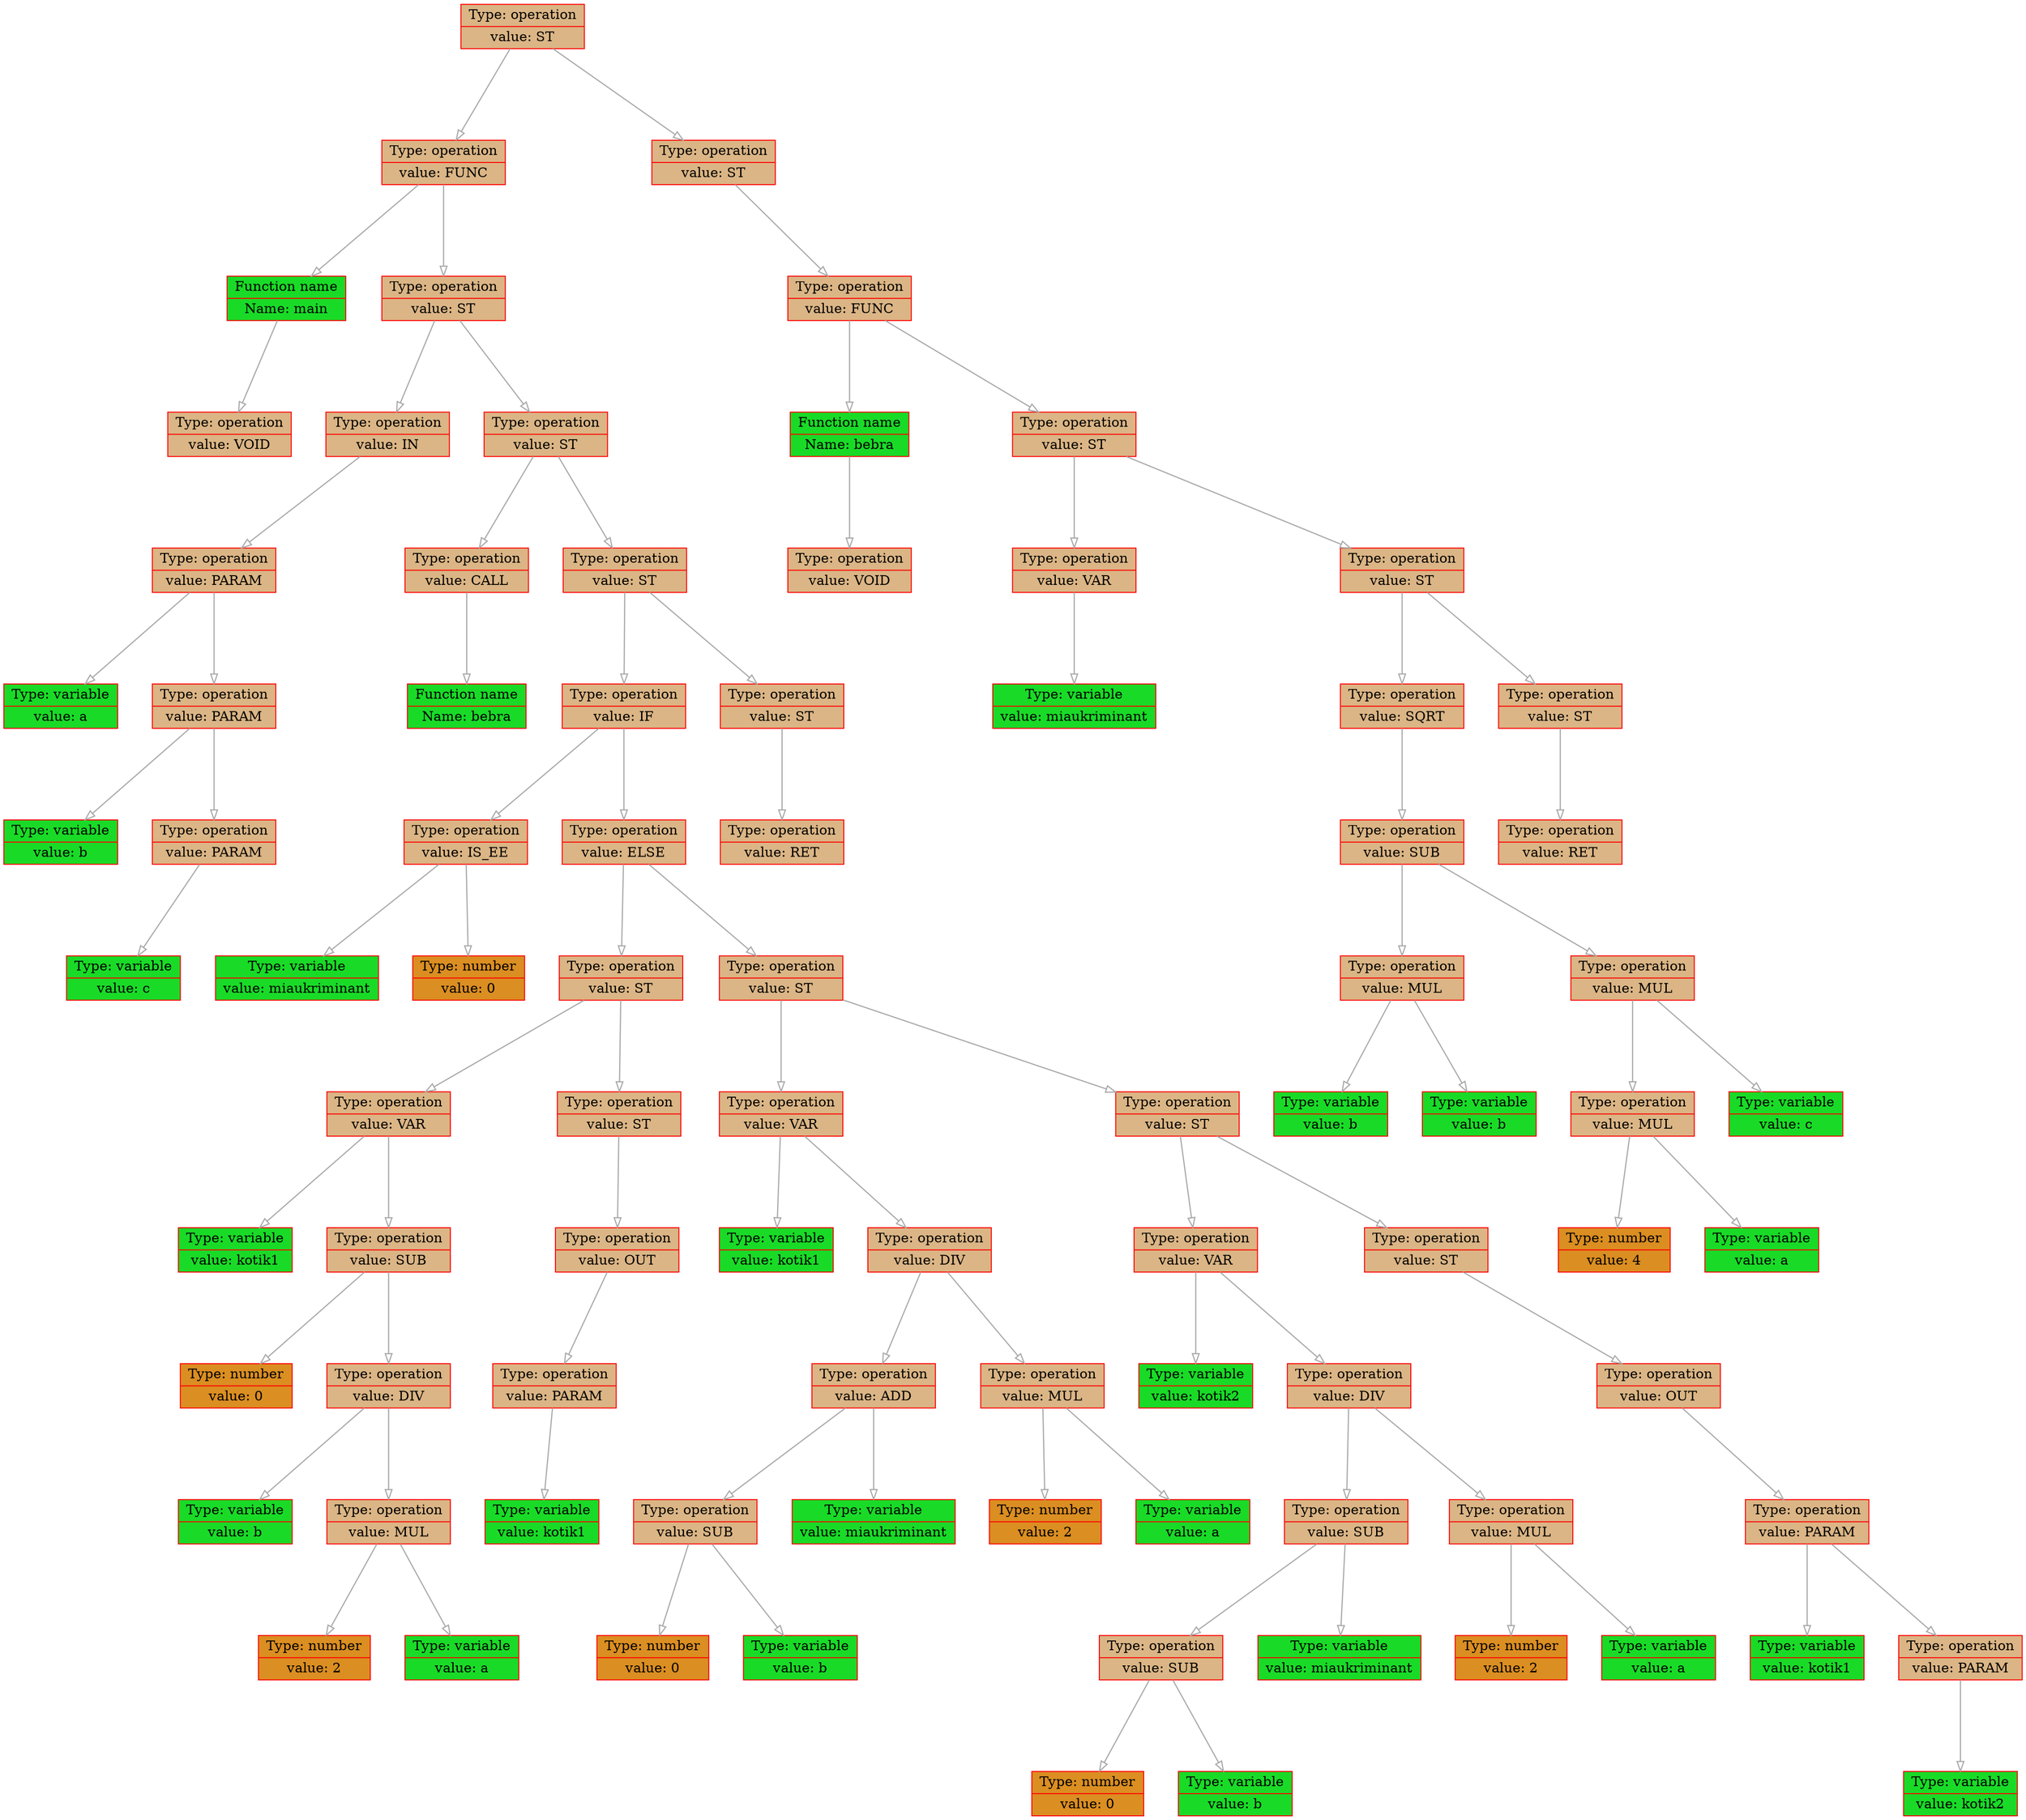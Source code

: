 
    digraph g {
        dpi      = 200;
        fontname = "Comic Sans MS";
        fontsize = 20;
        rankdir   =  TB;
        edge [color = darkgrey, arrowhead = onormal, arrowsize = 1, penwidth = 1.2]
        graph[fillcolor = lightgreen, ranksep = 1.3, nodesep = 0.5,
        style = "rounded, filled",color = green, penwidth = 2]

    Node000001a6ab19bd40[shape=record, width=0.2, style="filled", color="red", fillcolor="#DBB585",label=" {Type: operation | value: ST}"] 
 
Node000001a6ab19b5c0[shape=record, width=0.2, style="filled", color="red", fillcolor="#DBB585",label=" {Type: operation | value: FUNC}"] 
 
Node000001a6ab19a9b0[shape=record, width=0.2, style="filled", color="red", fillcolor="#19DB27",label=" {Function name | Name: main}"] 
 
Node000001a6ab19a980[shape=record, width=0.2, style="filled", color="red", fillcolor="#DBB585",label=" {Type: operation | value: VOID}"] 
 
Node000001a6ab19b2c0[shape=record, width=0.2, style="filled", color="red", fillcolor="#DBB585",label=" {Type: operation | value: ST}"] 
 
Node000001a6ab19ab00[shape=record, width=0.2, style="filled", color="red", fillcolor="#DBB585",label=" {Type: operation | value: IN}"] 
 
Node000001a6ab19aad0[shape=record, width=0.2, style="filled", color="red", fillcolor="#DBB585",label=" {Type: operation | value: PARAM}"] 
 
Node000001a6ab19a9e0[shape=record, width=0.2, style="filled", color="red", fillcolor="#19DB27",label=" {Type: variable | value: a}"] 
 
Node000001a6ab19aaa0[shape=record, width=0.2, style="filled", color="red", fillcolor="#DBB585",label=" {Type: operation | value: PARAM}"] 
 
Node000001a6ab19aa10[shape=record, width=0.2, style="filled", color="red", fillcolor="#19DB27",label=" {Type: variable | value: b}"] 
 
Node000001a6ab19aa70[shape=record, width=0.2, style="filled", color="red", fillcolor="#DBB585",label=" {Type: operation | value: PARAM}"] 
 
Node000001a6ab19aa40[shape=record, width=0.2, style="filled", color="red", fillcolor="#19DB27",label=" {Type: variable | value: c}"] 
 
Node000001a6ab19b440[shape=record, width=0.2, style="filled", color="red", fillcolor="#DBB585",label=" {Type: operation | value: ST}"] 
 
Node000001a6ab19ab60[shape=record, width=0.2, style="filled", color="red", fillcolor="#DBB585",label=" {Type: operation | value: CALL}"] 
 
Node000001a6ab19ab30[shape=record, width=0.2, style="filled", color="red", fillcolor="#19DB27",label=" {Function name | Name: bebra}"] 
 
Node000001a6ab19b230[shape=record, width=0.2, style="filled", color="red", fillcolor="#DBB585",label=" {Type: operation | value: ST}"] 
 
Node000001a6ab19b200[shape=record, width=0.2, style="filled", color="red", fillcolor="#DBB585",label=" {Type: operation | value: IF}"] 
 
Node000001a6ab19abf0[shape=record, width=0.2, style="filled", color="red", fillcolor="#DBB585",label=" {Type: operation | value: IS_EE}"] 
 
Node000001a6ab19ab90[shape=record, width=0.2, style="filled", color="red", fillcolor="#19DB27",label=" {Type: variable | value: miaukriminant}"] 
 
Node000001a6ab19abc0[shape=record, width=0.2, style="filled", color="red", fillcolor="#DB8E21",label=" {Type: number | value: 0}"] 
 
Node000001a6ab19b0b0[shape=record, width=0.2, style="filled", color="red", fillcolor="#DBB585",label=" {Type: operation | value: ELSE}"] 
 
Node000001a6ab19ad60[shape=record, width=0.2, style="filled", color="red", fillcolor="#DBB585",label=" {Type: operation | value: ST}"] 
 
Node000001a6ab19aca0[shape=record, width=0.2, style="filled", color="red", fillcolor="#DBB585",label=" {Type: operation | value: VAR}"] 
 
Node000001a6ab19af10[shape=record, width=0.2, style="filled", color="red", fillcolor="#19DB27",label=" {Type: variable | value: kotik1}"] 
 
Node000001a6ab19ac70[shape=record, width=0.2, style="filled", color="red", fillcolor="#DBB585",label=" {Type: operation | value: SUB}"] 
 
Node000001a6ab19aee0[shape=record, width=0.2, style="filled", color="red", fillcolor="#DB8E21",label=" {Type: number | value: 0}"] 
 
Node000001a6ab19ae50[shape=record, width=0.2, style="filled", color="red", fillcolor="#DBB585",label=" {Type: operation | value: DIV}"] 
 
Node000001a6ab19ae20[shape=record, width=0.2, style="filled", color="red", fillcolor="#19DB27",label=" {Type: variable | value: b}"] 
 
Node000001a6ab19af40[shape=record, width=0.2, style="filled", color="red", fillcolor="#DBB585",label=" {Type: operation | value: MUL}"] 
 
Node000001a6ab19af70[shape=record, width=0.2, style="filled", color="red", fillcolor="#DB8E21",label=" {Type: number | value: 2}"] 
 
Node000001a6ab19adf0[shape=record, width=0.2, style="filled", color="red", fillcolor="#19DB27",label=" {Type: variable | value: a}"] 
 
Node000001a6ab19ad00[shape=record, width=0.2, style="filled", color="red", fillcolor="#DBB585",label=" {Type: operation | value: ST}"] 
 
Node000001a6ab19aeb0[shape=record, width=0.2, style="filled", color="red", fillcolor="#DBB585",label=" {Type: operation | value: OUT}"] 
 
Node000001a6ab19acd0[shape=record, width=0.2, style="filled", color="red", fillcolor="#DBB585",label=" {Type: operation | value: PARAM}"] 
 
Node000001a6ab19ae80[shape=record, width=0.2, style="filled", color="red", fillcolor="#19DB27",label=" {Type: variable | value: kotik1}"] 
 
Node000001a6ab19b380[shape=record, width=0.2, style="filled", color="red", fillcolor="#DBB585",label=" {Type: operation | value: ST}"] 
 
Node000001a6ab19b320[shape=record, width=0.2, style="filled", color="red", fillcolor="#DBB585",label=" {Type: operation | value: VAR}"] 
 
Node000001a6ab19afa0[shape=record, width=0.2, style="filled", color="red", fillcolor="#19DB27",label=" {Type: variable | value: kotik1}"] 
 
Node000001a6ab19b140[shape=record, width=0.2, style="filled", color="red", fillcolor="#DBB585",label=" {Type: operation | value: DIV}"] 
 
Node000001a6ab19b620[shape=record, width=0.2, style="filled", color="red", fillcolor="#DBB585",label=" {Type: operation | value: ADD}"] 
 
Node000001a6ab19adc0[shape=record, width=0.2, style="filled", color="red", fillcolor="#DBB585",label=" {Type: operation | value: SUB}"] 
 
Node000001a6ab19ad30[shape=record, width=0.2, style="filled", color="red", fillcolor="#DB8E21",label=" {Type: number | value: 0}"] 
 
Node000001a6ab19ad90[shape=record, width=0.2, style="filled", color="red", fillcolor="#19DB27",label=" {Type: variable | value: b}"] 
 
Node000001a6ab19afd0[shape=record, width=0.2, style="filled", color="red", fillcolor="#19DB27",label=" {Type: variable | value: miaukriminant}"] 
 
Node000001a6ab19b7a0[shape=record, width=0.2, style="filled", color="red", fillcolor="#DBB585",label=" {Type: operation | value: MUL}"] 
 
Node000001a6ab19b770[shape=record, width=0.2, style="filled", color="red", fillcolor="#DB8E21",label=" {Type: number | value: 2}"] 
 
Node000001a6ab19b4a0[shape=record, width=0.2, style="filled", color="red", fillcolor="#19DB27",label=" {Type: variable | value: a}"] 
 
Node000001a6ab19b2f0[shape=record, width=0.2, style="filled", color="red", fillcolor="#DBB585",label=" {Type: operation | value: ST}"] 
 
Node000001a6ab19b1d0[shape=record, width=0.2, style="filled", color="red", fillcolor="#DBB585",label=" {Type: operation | value: VAR}"] 
 
Node000001a6ab19b680[shape=record, width=0.2, style="filled", color="red", fillcolor="#19DB27",label=" {Type: variable | value: kotik2}"] 
 
Node000001a6ab19b6b0[shape=record, width=0.2, style="filled", color="red", fillcolor="#DBB585",label=" {Type: operation | value: DIV}"] 
 
Node000001a6ab19b080[shape=record, width=0.2, style="filled", color="red", fillcolor="#DBB585",label=" {Type: operation | value: SUB}"] 
 
Node000001a6ab19b560[shape=record, width=0.2, style="filled", color="red", fillcolor="#DBB585",label=" {Type: operation | value: SUB}"] 
 
Node000001a6ab19b6e0[shape=record, width=0.2, style="filled", color="red", fillcolor="#DB8E21",label=" {Type: number | value: 0}"] 
 
Node000001a6ab19b170[shape=record, width=0.2, style="filled", color="red", fillcolor="#19DB27",label=" {Type: variable | value: b}"] 
 
Node000001a6ab19b5f0[shape=record, width=0.2, style="filled", color="red", fillcolor="#19DB27",label=" {Type: variable | value: miaukriminant}"] 
 
Node000001a6ab19b350[shape=record, width=0.2, style="filled", color="red", fillcolor="#DBB585",label=" {Type: operation | value: MUL}"] 
 
Node000001a6ab19b1a0[shape=record, width=0.2, style="filled", color="red", fillcolor="#DB8E21",label=" {Type: number | value: 2}"] 
 
Node000001a6ab19b0e0[shape=record, width=0.2, style="filled", color="red", fillcolor="#19DB27",label=" {Type: variable | value: a}"] 
 
Node000001a6ab19b7d0[shape=record, width=0.2, style="filled", color="red", fillcolor="#DBB585",label=" {Type: operation | value: ST}"] 
 
Node000001a6ab19b3e0[shape=record, width=0.2, style="filled", color="red", fillcolor="#DBB585",label=" {Type: operation | value: OUT}"] 
 
Node000001a6ab19b410[shape=record, width=0.2, style="filled", color="red", fillcolor="#DBB585",label=" {Type: operation | value: PARAM}"] 
 
Node000001a6ab19b290[shape=record, width=0.2, style="filled", color="red", fillcolor="#19DB27",label=" {Type: variable | value: kotik1}"] 
 
Node000001a6ab19b500[shape=record, width=0.2, style="filled", color="red", fillcolor="#DBB585",label=" {Type: operation | value: PARAM}"] 
 
Node000001a6ab19b590[shape=record, width=0.2, style="filled", color="red", fillcolor="#19DB27",label=" {Type: variable | value: kotik2}"] 
 
Node000001a6ab19b3b0[shape=record, width=0.2, style="filled", color="red", fillcolor="#DBB585",label=" {Type: operation | value: ST}"] 
 
Node000001a6ab19b4d0[shape=record, width=0.2, style="filled", color="red", fillcolor="#DBB585",label=" {Type: operation | value: RET}"] 
 
Node000001a6ab19bd70[shape=record, width=0.2, style="filled", color="red", fillcolor="#DBB585",label=" {Type: operation | value: ST}"] 
 
Node000001a6ab19be30[shape=record, width=0.2, style="filled", color="red", fillcolor="#DBB585",label=" {Type: operation | value: FUNC}"] 
 
Node000001a6ab19b470[shape=record, width=0.2, style="filled", color="red", fillcolor="#19DB27",label=" {Function name | Name: bebra}"] 
 
Node000001a6ab19b650[shape=record, width=0.2, style="filled", color="red", fillcolor="#DBB585",label=" {Type: operation | value: VOID}"] 
 
Node000001a6ab19bb30[shape=record, width=0.2, style="filled", color="red", fillcolor="#DBB585",label=" {Type: operation | value: ST}"] 
 
Node000001a6ab19b740[shape=record, width=0.2, style="filled", color="red", fillcolor="#DBB585",label=" {Type: operation | value: VAR}"] 
 
Node000001a6ab19b710[shape=record, width=0.2, style="filled", color="red", fillcolor="#19DB27",label=" {Type: variable | value: miaukriminant}"] 
 
Node000001a6ab19bbc0[shape=record, width=0.2, style="filled", color="red", fillcolor="#DBB585",label=" {Type: operation | value: ST}"] 
 
Node000001a6ab19bad0[shape=record, width=0.2, style="filled", color="red", fillcolor="#DBB585",label=" {Type: operation | value: SQRT}"] 
 
Node000001a6ab19ba10[shape=record, width=0.2, style="filled", color="red", fillcolor="#DBB585",label=" {Type: operation | value: SUB}"] 
 
Node000001a6ab19b110[shape=record, width=0.2, style="filled", color="red", fillcolor="#DBB585",label=" {Type: operation | value: MUL}"] 
 
Node000001a6ab19b530[shape=record, width=0.2, style="filled", color="red", fillcolor="#19DB27",label=" {Type: variable | value: b}"] 
 
Node000001a6ab19b800[shape=record, width=0.2, style="filled", color="red", fillcolor="#19DB27",label=" {Type: variable | value: b}"] 
 
Node000001a6ab19baa0[shape=record, width=0.2, style="filled", color="red", fillcolor="#DBB585",label=" {Type: operation | value: MUL}"] 
 
Node000001a6ab19bd10[shape=record, width=0.2, style="filled", color="red", fillcolor="#DBB585",label=" {Type: operation | value: MUL}"] 
 
Node000001a6ab19b260[shape=record, width=0.2, style="filled", color="red", fillcolor="#DB8E21",label=" {Type: number | value: 4}"] 
 
Node000001a6ab19bc20[shape=record, width=0.2, style="filled", color="red", fillcolor="#19DB27",label=" {Type: variable | value: a}"] 
 
Node000001a6ab19bf20[shape=record, width=0.2, style="filled", color="red", fillcolor="#19DB27",label=" {Type: variable | value: c}"] 
 
Node000001a6ab19bc80[shape=record, width=0.2, style="filled", color="red", fillcolor="#DBB585",label=" {Type: operation | value: ST}"] 
 
Node000001a6ab19b8c0[shape=record, width=0.2, style="filled", color="red", fillcolor="#DBB585",label=" {Type: operation | value: RET}"] 
 
Node000001a6ab19bd40->Node000001a6ab19b5c0
Node000001a6ab19b5c0->Node000001a6ab19a9b0
Node000001a6ab19a9b0->Node000001a6ab19a980
Node000001a6ab19b5c0->Node000001a6ab19b2c0
Node000001a6ab19b2c0->Node000001a6ab19ab00
Node000001a6ab19ab00->Node000001a6ab19aad0
Node000001a6ab19aad0->Node000001a6ab19a9e0
Node000001a6ab19aad0->Node000001a6ab19aaa0
Node000001a6ab19aaa0->Node000001a6ab19aa10
Node000001a6ab19aaa0->Node000001a6ab19aa70
Node000001a6ab19aa70->Node000001a6ab19aa40
Node000001a6ab19b2c0->Node000001a6ab19b440
Node000001a6ab19b440->Node000001a6ab19ab60
Node000001a6ab19ab60->Node000001a6ab19ab30
Node000001a6ab19b440->Node000001a6ab19b230
Node000001a6ab19b230->Node000001a6ab19b200
Node000001a6ab19b200->Node000001a6ab19abf0
Node000001a6ab19abf0->Node000001a6ab19ab90
Node000001a6ab19abf0->Node000001a6ab19abc0
Node000001a6ab19b200->Node000001a6ab19b0b0
Node000001a6ab19b0b0->Node000001a6ab19ad60
Node000001a6ab19ad60->Node000001a6ab19aca0
Node000001a6ab19aca0->Node000001a6ab19af10
Node000001a6ab19aca0->Node000001a6ab19ac70
Node000001a6ab19ac70->Node000001a6ab19aee0
Node000001a6ab19ac70->Node000001a6ab19ae50
Node000001a6ab19ae50->Node000001a6ab19ae20
Node000001a6ab19ae50->Node000001a6ab19af40
Node000001a6ab19af40->Node000001a6ab19af70
Node000001a6ab19af40->Node000001a6ab19adf0
Node000001a6ab19ad60->Node000001a6ab19ad00
Node000001a6ab19ad00->Node000001a6ab19aeb0
Node000001a6ab19aeb0->Node000001a6ab19acd0
Node000001a6ab19acd0->Node000001a6ab19ae80
Node000001a6ab19b0b0->Node000001a6ab19b380
Node000001a6ab19b380->Node000001a6ab19b320
Node000001a6ab19b320->Node000001a6ab19afa0
Node000001a6ab19b320->Node000001a6ab19b140
Node000001a6ab19b140->Node000001a6ab19b620
Node000001a6ab19b620->Node000001a6ab19adc0
Node000001a6ab19adc0->Node000001a6ab19ad30
Node000001a6ab19adc0->Node000001a6ab19ad90
Node000001a6ab19b620->Node000001a6ab19afd0
Node000001a6ab19b140->Node000001a6ab19b7a0
Node000001a6ab19b7a0->Node000001a6ab19b770
Node000001a6ab19b7a0->Node000001a6ab19b4a0
Node000001a6ab19b380->Node000001a6ab19b2f0
Node000001a6ab19b2f0->Node000001a6ab19b1d0
Node000001a6ab19b1d0->Node000001a6ab19b680
Node000001a6ab19b1d0->Node000001a6ab19b6b0
Node000001a6ab19b6b0->Node000001a6ab19b080
Node000001a6ab19b080->Node000001a6ab19b560
Node000001a6ab19b560->Node000001a6ab19b6e0
Node000001a6ab19b560->Node000001a6ab19b170
Node000001a6ab19b080->Node000001a6ab19b5f0
Node000001a6ab19b6b0->Node000001a6ab19b350
Node000001a6ab19b350->Node000001a6ab19b1a0
Node000001a6ab19b350->Node000001a6ab19b0e0
Node000001a6ab19b2f0->Node000001a6ab19b7d0
Node000001a6ab19b7d0->Node000001a6ab19b3e0
Node000001a6ab19b3e0->Node000001a6ab19b410
Node000001a6ab19b410->Node000001a6ab19b290
Node000001a6ab19b410->Node000001a6ab19b500
Node000001a6ab19b500->Node000001a6ab19b590
Node000001a6ab19b230->Node000001a6ab19b3b0
Node000001a6ab19b3b0->Node000001a6ab19b4d0
Node000001a6ab19bd40->Node000001a6ab19bd70
Node000001a6ab19bd70->Node000001a6ab19be30
Node000001a6ab19be30->Node000001a6ab19b470
Node000001a6ab19b470->Node000001a6ab19b650
Node000001a6ab19be30->Node000001a6ab19bb30
Node000001a6ab19bb30->Node000001a6ab19b740
Node000001a6ab19b740->Node000001a6ab19b710
Node000001a6ab19bb30->Node000001a6ab19bbc0
Node000001a6ab19bbc0->Node000001a6ab19bad0
Node000001a6ab19bad0->Node000001a6ab19ba10
Node000001a6ab19ba10->Node000001a6ab19b110
Node000001a6ab19b110->Node000001a6ab19b530
Node000001a6ab19b110->Node000001a6ab19b800
Node000001a6ab19ba10->Node000001a6ab19baa0
Node000001a6ab19baa0->Node000001a6ab19bd10
Node000001a6ab19bd10->Node000001a6ab19b260
Node000001a6ab19bd10->Node000001a6ab19bc20
Node000001a6ab19baa0->Node000001a6ab19bf20
Node000001a6ab19bbc0->Node000001a6ab19bc80
Node000001a6ab19bc80->Node000001a6ab19b8c0
}
